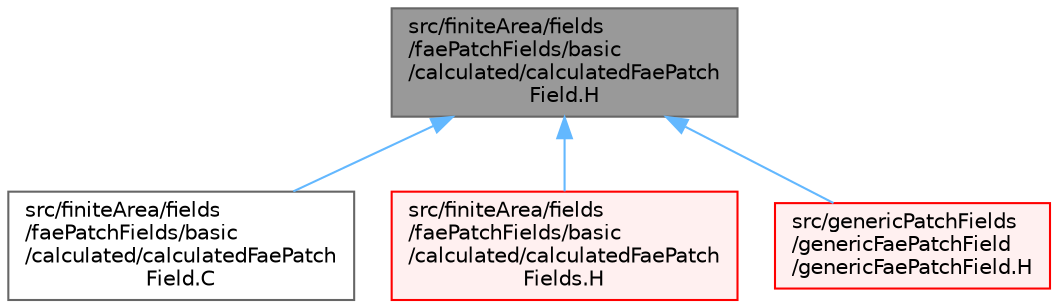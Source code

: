 digraph "src/finiteArea/fields/faePatchFields/basic/calculated/calculatedFaePatchField.H"
{
 // LATEX_PDF_SIZE
  bgcolor="transparent";
  edge [fontname=Helvetica,fontsize=10,labelfontname=Helvetica,labelfontsize=10];
  node [fontname=Helvetica,fontsize=10,shape=box,height=0.2,width=0.4];
  Node1 [id="Node000001",label="src/finiteArea/fields\l/faePatchFields/basic\l/calculated/calculatedFaePatch\lField.H",height=0.2,width=0.4,color="gray40", fillcolor="grey60", style="filled", fontcolor="black",tooltip=" "];
  Node1 -> Node2 [id="edge1_Node000001_Node000002",dir="back",color="steelblue1",style="solid",tooltip=" "];
  Node2 [id="Node000002",label="src/finiteArea/fields\l/faePatchFields/basic\l/calculated/calculatedFaePatch\lField.C",height=0.2,width=0.4,color="grey40", fillcolor="white", style="filled",URL="$calculatedFaePatchField_8C.html",tooltip=" "];
  Node1 -> Node3 [id="edge2_Node000001_Node000003",dir="back",color="steelblue1",style="solid",tooltip=" "];
  Node3 [id="Node000003",label="src/finiteArea/fields\l/faePatchFields/basic\l/calculated/calculatedFaePatch\lFields.H",height=0.2,width=0.4,color="red", fillcolor="#FFF0F0", style="filled",URL="$calculatedFaePatchFields_8H.html",tooltip=" "];
  Node1 -> Node116 [id="edge3_Node000001_Node000116",dir="back",color="steelblue1",style="solid",tooltip=" "];
  Node116 [id="Node000116",label="src/genericPatchFields\l/genericFaePatchField\l/genericFaePatchField.H",height=0.2,width=0.4,color="red", fillcolor="#FFF0F0", style="filled",URL="$genericFaePatchField_8H.html",tooltip=" "];
}
